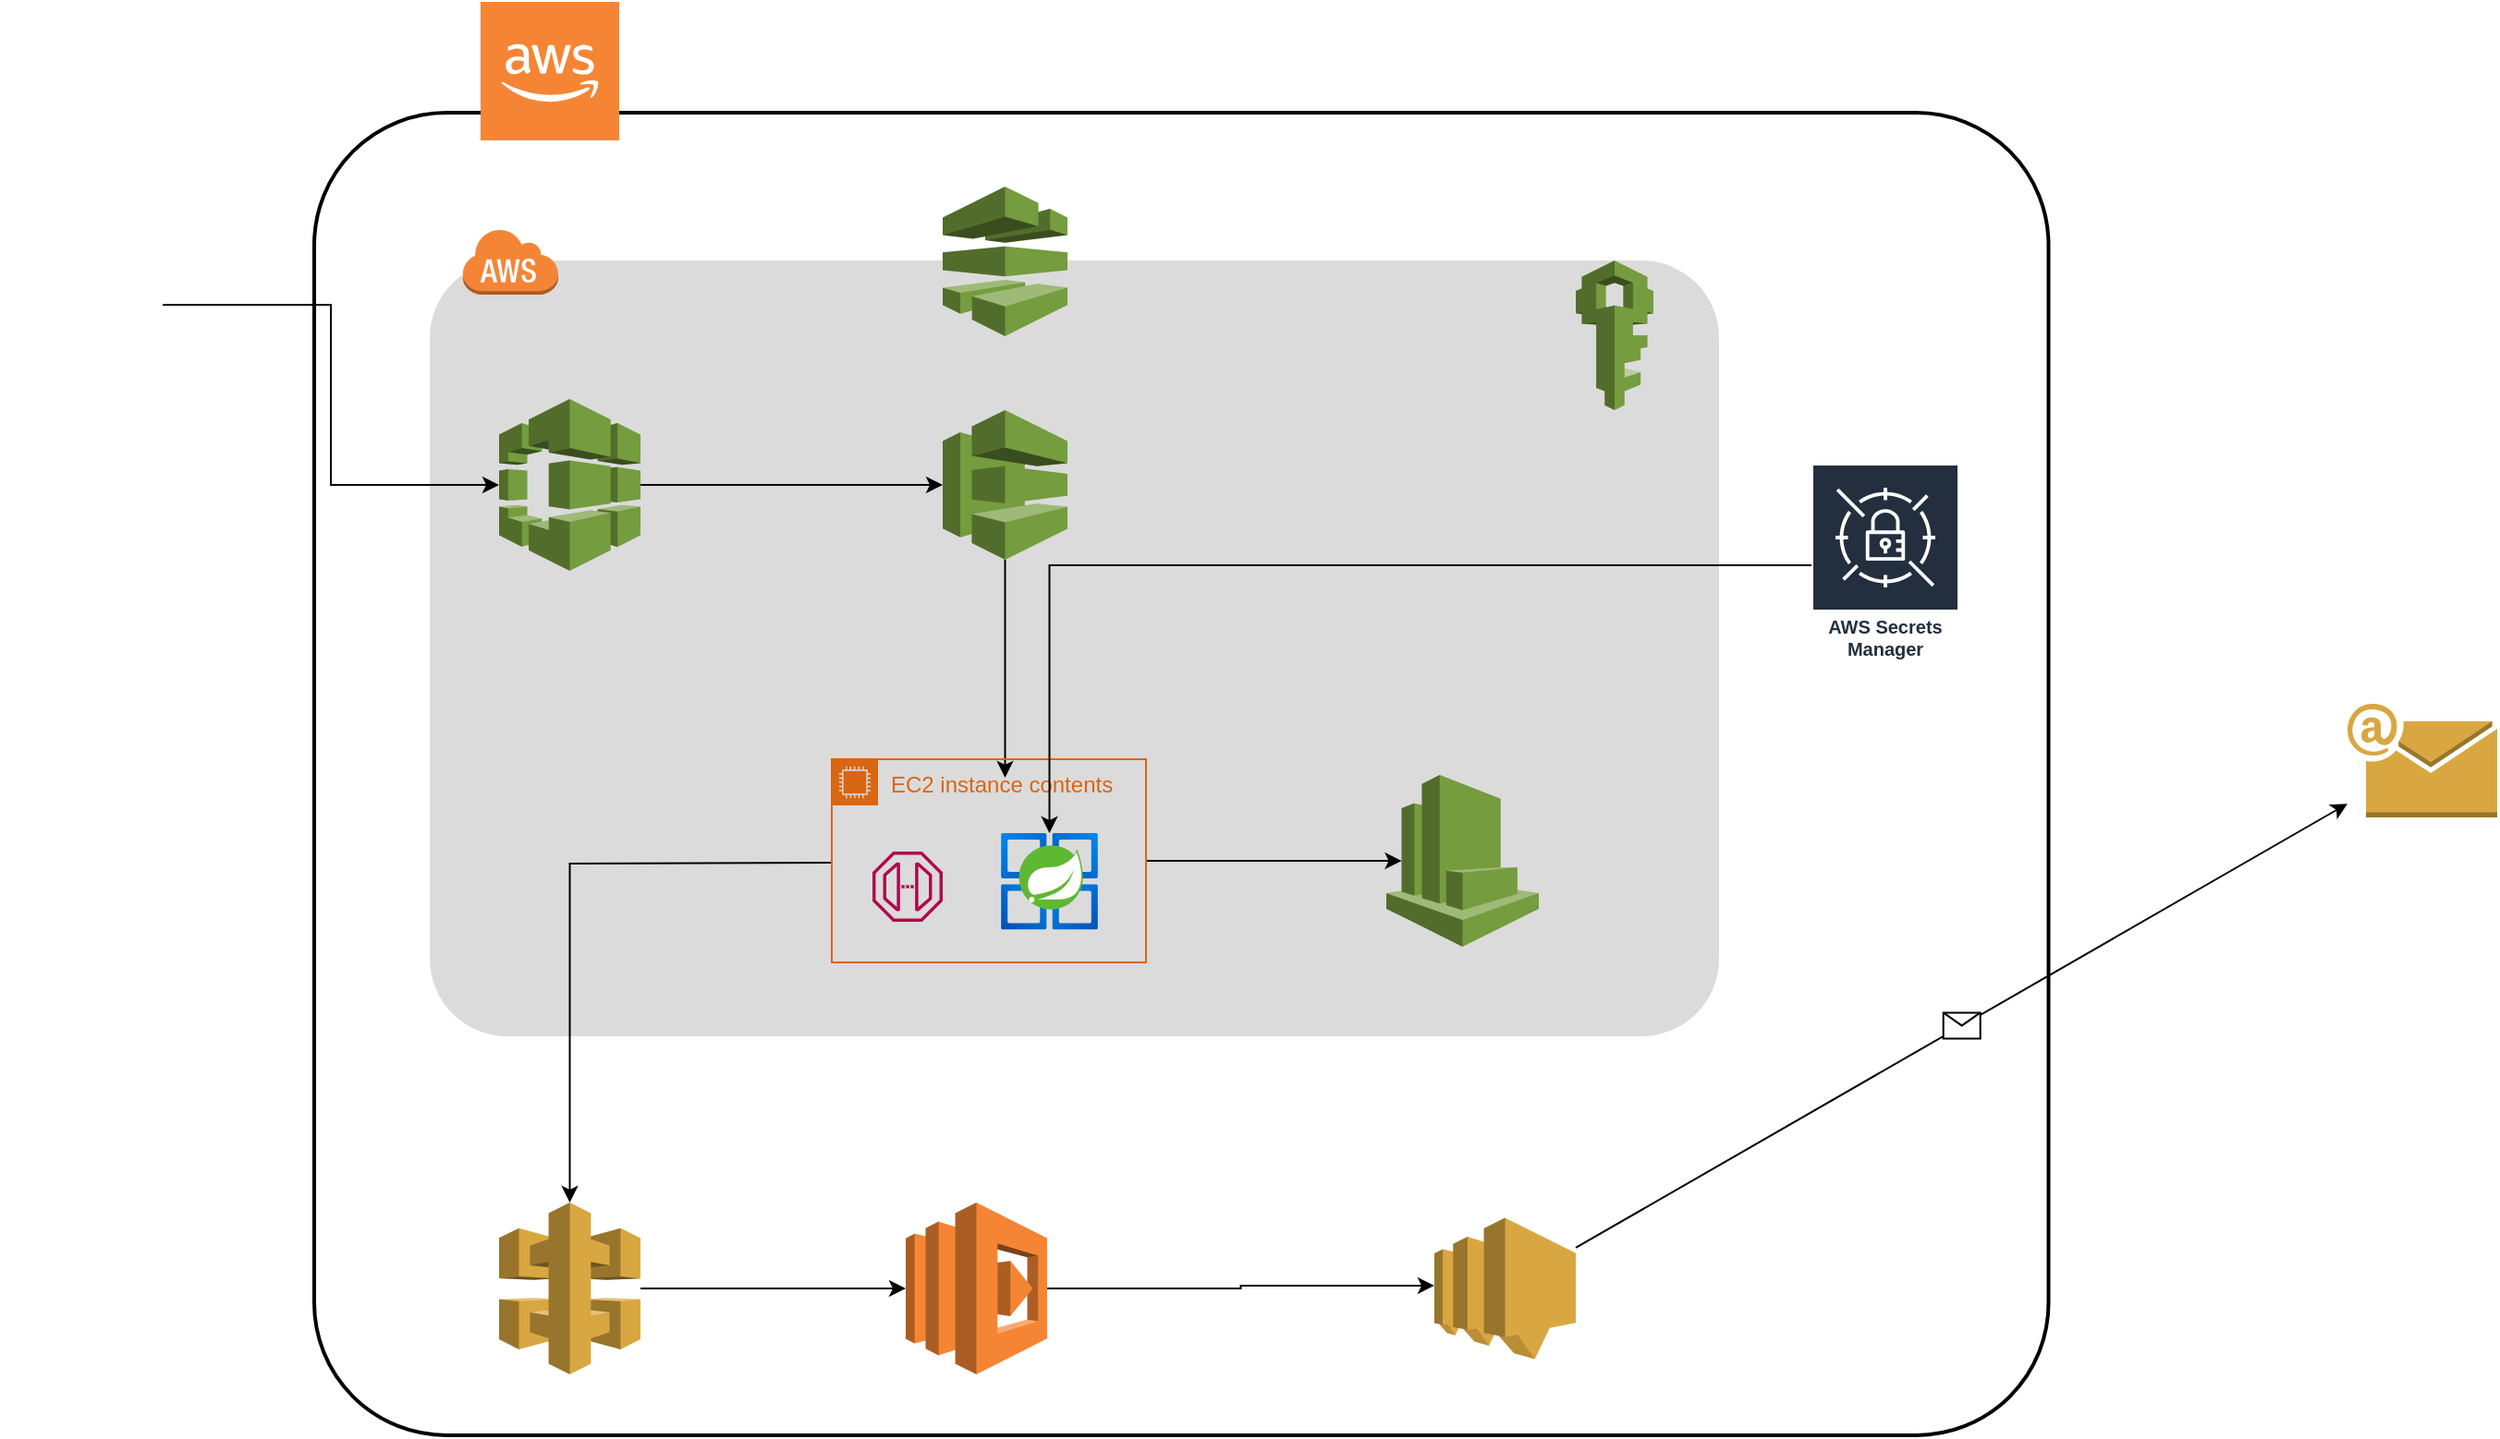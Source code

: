 <mxfile version="17.4.0" type="github">
  <diagram id="faAUpq7gEEYDrj_PNeMS" name="Page-1">
    <mxGraphModel dx="2031" dy="1007" grid="1" gridSize="10" guides="1" tooltips="1" connect="1" arrows="1" fold="1" page="1" pageScale="1" pageWidth="3300" pageHeight="4681" math="0" shadow="0">
      <root>
        <mxCell id="0" />
        <mxCell id="1" parent="0" />
        <mxCell id="r7Nr2WpCQ4XtQ3iXfeHg-12" value="" style="rounded=1;arcSize=10;dashed=0;fillColor=none;gradientColor=none;strokeWidth=2;" vertex="1" parent="1">
          <mxGeometry x="1170" y="320" width="938.25" height="716" as="geometry" />
        </mxCell>
        <mxCell id="r7Nr2WpCQ4XtQ3iXfeHg-17" value="" style="rounded=1;arcSize=10;strokeColor=none;fillColor=#DBDBDB;gradientColor=none;" vertex="1" parent="1">
          <mxGeometry x="1232.5" y="400" width="697.5" height="420" as="geometry" />
        </mxCell>
        <mxCell id="r7Nr2WpCQ4XtQ3iXfeHg-31" style="edgeStyle=orthogonalEdgeStyle;rounded=0;orthogonalLoop=1;jettySize=auto;html=1;entryX=0;entryY=0.5;entryDx=0;entryDy=0;entryPerimeter=0;" edge="1" parent="1" source="r7Nr2WpCQ4XtQ3iXfeHg-2" target="r7Nr2WpCQ4XtQ3iXfeHg-3">
          <mxGeometry relative="1" as="geometry" />
        </mxCell>
        <mxCell id="r7Nr2WpCQ4XtQ3iXfeHg-2" value="" style="shape=image;html=1;verticalAlign=top;verticalLabelPosition=bottom;labelBackgroundColor=#ffffff;imageAspect=0;aspect=fixed;image=https://cdn4.iconfinder.com/data/icons/socialcones/508/Github-128.png" vertex="1" parent="1">
          <mxGeometry x="1000" y="380" width="88" height="88" as="geometry" />
        </mxCell>
        <mxCell id="r7Nr2WpCQ4XtQ3iXfeHg-18" style="edgeStyle=orthogonalEdgeStyle;rounded=0;orthogonalLoop=1;jettySize=auto;html=1;exitX=1;exitY=0.5;exitDx=0;exitDy=0;exitPerimeter=0;" edge="1" parent="1" source="r7Nr2WpCQ4XtQ3iXfeHg-3" target="r7Nr2WpCQ4XtQ3iXfeHg-4">
          <mxGeometry relative="1" as="geometry" />
        </mxCell>
        <mxCell id="r7Nr2WpCQ4XtQ3iXfeHg-3" value="" style="outlineConnect=0;dashed=0;verticalLabelPosition=bottom;verticalAlign=top;align=center;html=1;shape=mxgraph.aws3.codebuild;fillColor=#759C3E;gradientColor=none;" vertex="1" parent="1">
          <mxGeometry x="1270" y="475" width="76.5" height="93" as="geometry" />
        </mxCell>
        <mxCell id="r7Nr2WpCQ4XtQ3iXfeHg-19" style="edgeStyle=orthogonalEdgeStyle;rounded=0;orthogonalLoop=1;jettySize=auto;html=1;" edge="1" parent="1" source="r7Nr2WpCQ4XtQ3iXfeHg-4">
          <mxGeometry relative="1" as="geometry">
            <mxPoint x="1543.75" y="680" as="targetPoint" />
          </mxGeometry>
        </mxCell>
        <mxCell id="r7Nr2WpCQ4XtQ3iXfeHg-4" value="" style="outlineConnect=0;dashed=0;verticalLabelPosition=bottom;verticalAlign=top;align=center;html=1;shape=mxgraph.aws3.codedeploy;fillColor=#759C3E;gradientColor=none;" vertex="1" parent="1">
          <mxGeometry x="1510" y="481" width="67.5" height="81" as="geometry" />
        </mxCell>
        <mxCell id="r7Nr2WpCQ4XtQ3iXfeHg-20" style="edgeStyle=orthogonalEdgeStyle;rounded=0;orthogonalLoop=1;jettySize=auto;html=1;exitX=1;exitY=0.5;exitDx=0;exitDy=0;entryX=0.1;entryY=0.5;entryDx=0;entryDy=0;entryPerimeter=0;" edge="1" parent="1" source="r7Nr2WpCQ4XtQ3iXfeHg-30" target="r7Nr2WpCQ4XtQ3iXfeHg-8">
          <mxGeometry relative="1" as="geometry">
            <mxPoint x="1582" y="726.5" as="sourcePoint" />
          </mxGeometry>
        </mxCell>
        <mxCell id="r7Nr2WpCQ4XtQ3iXfeHg-21" style="edgeStyle=orthogonalEdgeStyle;rounded=0;orthogonalLoop=1;jettySize=auto;html=1;" edge="1" parent="1" target="r7Nr2WpCQ4XtQ3iXfeHg-10">
          <mxGeometry relative="1" as="geometry">
            <mxPoint x="1450" y="726" as="sourcePoint" />
          </mxGeometry>
        </mxCell>
        <mxCell id="r7Nr2WpCQ4XtQ3iXfeHg-6" value="" style="outlineConnect=0;dashed=0;verticalLabelPosition=bottom;verticalAlign=top;align=center;html=1;shape=mxgraph.aws3.iam;fillColor=#759C3E;gradientColor=none;" vertex="1" parent="1">
          <mxGeometry x="1852.5" y="400" width="42" height="81" as="geometry" />
        </mxCell>
        <mxCell id="r7Nr2WpCQ4XtQ3iXfeHg-7" value="" style="outlineConnect=0;dashed=0;verticalLabelPosition=bottom;verticalAlign=top;align=center;html=1;shape=mxgraph.aws3.codepipeline;fillColor=#759C3E;gradientColor=none;" vertex="1" parent="1">
          <mxGeometry x="1510" y="360" width="67.5" height="81" as="geometry" />
        </mxCell>
        <mxCell id="r7Nr2WpCQ4XtQ3iXfeHg-8" value="" style="outlineConnect=0;dashed=0;verticalLabelPosition=bottom;verticalAlign=top;align=center;html=1;shape=mxgraph.aws3.cloudwatch;fillColor=#759C3E;gradientColor=none;" vertex="1" parent="1">
          <mxGeometry x="1750" y="678.5" width="82.5" height="93" as="geometry" />
        </mxCell>
        <mxCell id="r7Nr2WpCQ4XtQ3iXfeHg-25" style="edgeStyle=orthogonalEdgeStyle;rounded=0;orthogonalLoop=1;jettySize=auto;html=1;entryX=0;entryY=0.48;entryDx=0;entryDy=0;entryPerimeter=0;" edge="1" parent="1" source="r7Nr2WpCQ4XtQ3iXfeHg-9" target="r7Nr2WpCQ4XtQ3iXfeHg-23">
          <mxGeometry relative="1" as="geometry" />
        </mxCell>
        <mxCell id="r7Nr2WpCQ4XtQ3iXfeHg-9" value="" style="outlineConnect=0;dashed=0;verticalLabelPosition=bottom;verticalAlign=top;align=center;html=1;shape=mxgraph.aws3.lambda;fillColor=#F58534;gradientColor=none;" vertex="1" parent="1">
          <mxGeometry x="1490" y="910" width="76.5" height="93" as="geometry" />
        </mxCell>
        <mxCell id="r7Nr2WpCQ4XtQ3iXfeHg-22" style="edgeStyle=orthogonalEdgeStyle;rounded=0;orthogonalLoop=1;jettySize=auto;html=1;entryX=0;entryY=0.5;entryDx=0;entryDy=0;entryPerimeter=0;" edge="1" parent="1" source="r7Nr2WpCQ4XtQ3iXfeHg-10" target="r7Nr2WpCQ4XtQ3iXfeHg-9">
          <mxGeometry relative="1" as="geometry" />
        </mxCell>
        <mxCell id="r7Nr2WpCQ4XtQ3iXfeHg-10" value="" style="outlineConnect=0;dashed=0;verticalLabelPosition=bottom;verticalAlign=top;align=center;html=1;shape=mxgraph.aws3.api_gateway;fillColor=#D9A741;gradientColor=none;" vertex="1" parent="1">
          <mxGeometry x="1270" y="910" width="76.5" height="93" as="geometry" />
        </mxCell>
        <mxCell id="r7Nr2WpCQ4XtQ3iXfeHg-11" value="" style="outlineConnect=0;dashed=0;verticalLabelPosition=bottom;verticalAlign=top;align=center;html=1;shape=mxgraph.aws3.cloud_2;fillColor=#F58534;gradientColor=none;" vertex="1" parent="1">
          <mxGeometry x="1260" y="260" width="75" height="75" as="geometry" />
        </mxCell>
        <mxCell id="r7Nr2WpCQ4XtQ3iXfeHg-13" value="" style="dashed=0;html=1;shape=mxgraph.aws3.cloud;fillColor=#F58536;gradientColor=none;dashed=0;" vertex="1" parent="1">
          <mxGeometry x="1250" y="382.5" width="52" height="36" as="geometry" />
        </mxCell>
        <mxCell id="r7Nr2WpCQ4XtQ3iXfeHg-23" value="" style="outlineConnect=0;dashed=0;verticalLabelPosition=bottom;verticalAlign=top;align=center;html=1;shape=mxgraph.aws3.sns;fillColor=#D9A741;gradientColor=none;" vertex="1" parent="1">
          <mxGeometry x="1776" y="918.25" width="76.5" height="76.5" as="geometry" />
        </mxCell>
        <mxCell id="r7Nr2WpCQ4XtQ3iXfeHg-26" value="" style="endArrow=classic;html=1;rounded=0;" edge="1" parent="1" source="r7Nr2WpCQ4XtQ3iXfeHg-23" target="r7Nr2WpCQ4XtQ3iXfeHg-29">
          <mxGeometry relative="1" as="geometry">
            <mxPoint x="1880" y="955.79" as="sourcePoint" />
            <mxPoint x="1980" y="955.79" as="targetPoint" />
          </mxGeometry>
        </mxCell>
        <mxCell id="r7Nr2WpCQ4XtQ3iXfeHg-27" value="" style="shape=message;html=1;outlineConnect=0;" vertex="1" parent="r7Nr2WpCQ4XtQ3iXfeHg-26">
          <mxGeometry width="20" height="14" relative="1" as="geometry">
            <mxPoint x="-10" y="-7" as="offset" />
          </mxGeometry>
        </mxCell>
        <mxCell id="r7Nr2WpCQ4XtQ3iXfeHg-29" value="" style="outlineConnect=0;dashed=0;verticalLabelPosition=bottom;verticalAlign=top;align=center;html=1;shape=mxgraph.aws3.email;fillColor=#D9A741;gradientColor=none;" vertex="1" parent="1">
          <mxGeometry x="2270" y="640" width="81" height="61.5" as="geometry" />
        </mxCell>
        <mxCell id="r7Nr2WpCQ4XtQ3iXfeHg-30" value="EC2 instance contents" style="points=[[0,0],[0.25,0],[0.5,0],[0.75,0],[1,0],[1,0.25],[1,0.5],[1,0.75],[1,1],[0.75,1],[0.5,1],[0.25,1],[0,1],[0,0.75],[0,0.5],[0,0.25]];outlineConnect=0;gradientColor=none;html=1;whiteSpace=wrap;fontSize=12;fontStyle=0;container=1;pointerEvents=0;collapsible=0;recursiveResize=0;shape=mxgraph.aws4.group;grIcon=mxgraph.aws4.group_ec2_instance_contents;strokeColor=#D86613;fillColor=none;verticalAlign=top;align=left;spacingLeft=30;fontColor=#D86613;dashed=0;" vertex="1" parent="1">
          <mxGeometry x="1450" y="670" width="170" height="110" as="geometry" />
        </mxCell>
        <mxCell id="r7Nr2WpCQ4XtQ3iXfeHg-1" value="" style="aspect=fixed;html=1;points=[];align=center;image;fontSize=12;image=img/lib/azure2/compute/Azure_Spring_Cloud.svg;" vertex="1" parent="r7Nr2WpCQ4XtQ3iXfeHg-30">
          <mxGeometry x="90" y="40" width="55.5" height="52.24" as="geometry" />
        </mxCell>
        <mxCell id="r7Nr2WpCQ4XtQ3iXfeHg-32" value="" style="sketch=0;outlineConnect=0;fontColor=#232F3E;gradientColor=none;fillColor=#B0084D;strokeColor=none;dashed=0;verticalLabelPosition=bottom;verticalAlign=top;align=center;html=1;fontSize=12;fontStyle=0;aspect=fixed;pointerEvents=1;shape=mxgraph.aws4.endpoint;" vertex="1" parent="1">
          <mxGeometry x="1472" y="720" width="38" height="38" as="geometry" />
        </mxCell>
        <mxCell id="r7Nr2WpCQ4XtQ3iXfeHg-35" style="edgeStyle=orthogonalEdgeStyle;rounded=0;orthogonalLoop=1;jettySize=auto;html=1;" edge="1" parent="1" source="r7Nr2WpCQ4XtQ3iXfeHg-33" target="r7Nr2WpCQ4XtQ3iXfeHg-1">
          <mxGeometry relative="1" as="geometry" />
        </mxCell>
        <mxCell id="r7Nr2WpCQ4XtQ3iXfeHg-33" value="AWS Secrets Manager" style="sketch=0;outlineConnect=0;fontColor=#232F3E;gradientColor=none;strokeColor=#ffffff;fillColor=#232F3E;dashed=0;verticalLabelPosition=middle;verticalAlign=bottom;align=center;html=1;whiteSpace=wrap;fontSize=10;fontStyle=1;spacing=3;shape=mxgraph.aws4.productIcon;prIcon=mxgraph.aws4.secrets_manager;" vertex="1" parent="1">
          <mxGeometry x="1980" y="510" width="80" height="110" as="geometry" />
        </mxCell>
      </root>
    </mxGraphModel>
  </diagram>
</mxfile>

